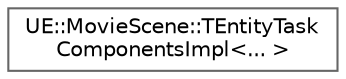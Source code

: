 digraph "Graphical Class Hierarchy"
{
 // INTERACTIVE_SVG=YES
 // LATEX_PDF_SIZE
  bgcolor="transparent";
  edge [fontname=Helvetica,fontsize=10,labelfontname=Helvetica,labelfontsize=10];
  node [fontname=Helvetica,fontsize=10,shape=box,height=0.2,width=0.4];
  rankdir="LR";
  Node0 [id="Node000000",label="UE::MovieScene::TEntityTask\lComponentsImpl\<... \>",height=0.2,width=0.4,color="grey40", fillcolor="white", style="filled",URL="$db/d01/structUE_1_1MovieScene_1_1TEntityTaskComponentsImpl.html",tooltip=" "];
}
